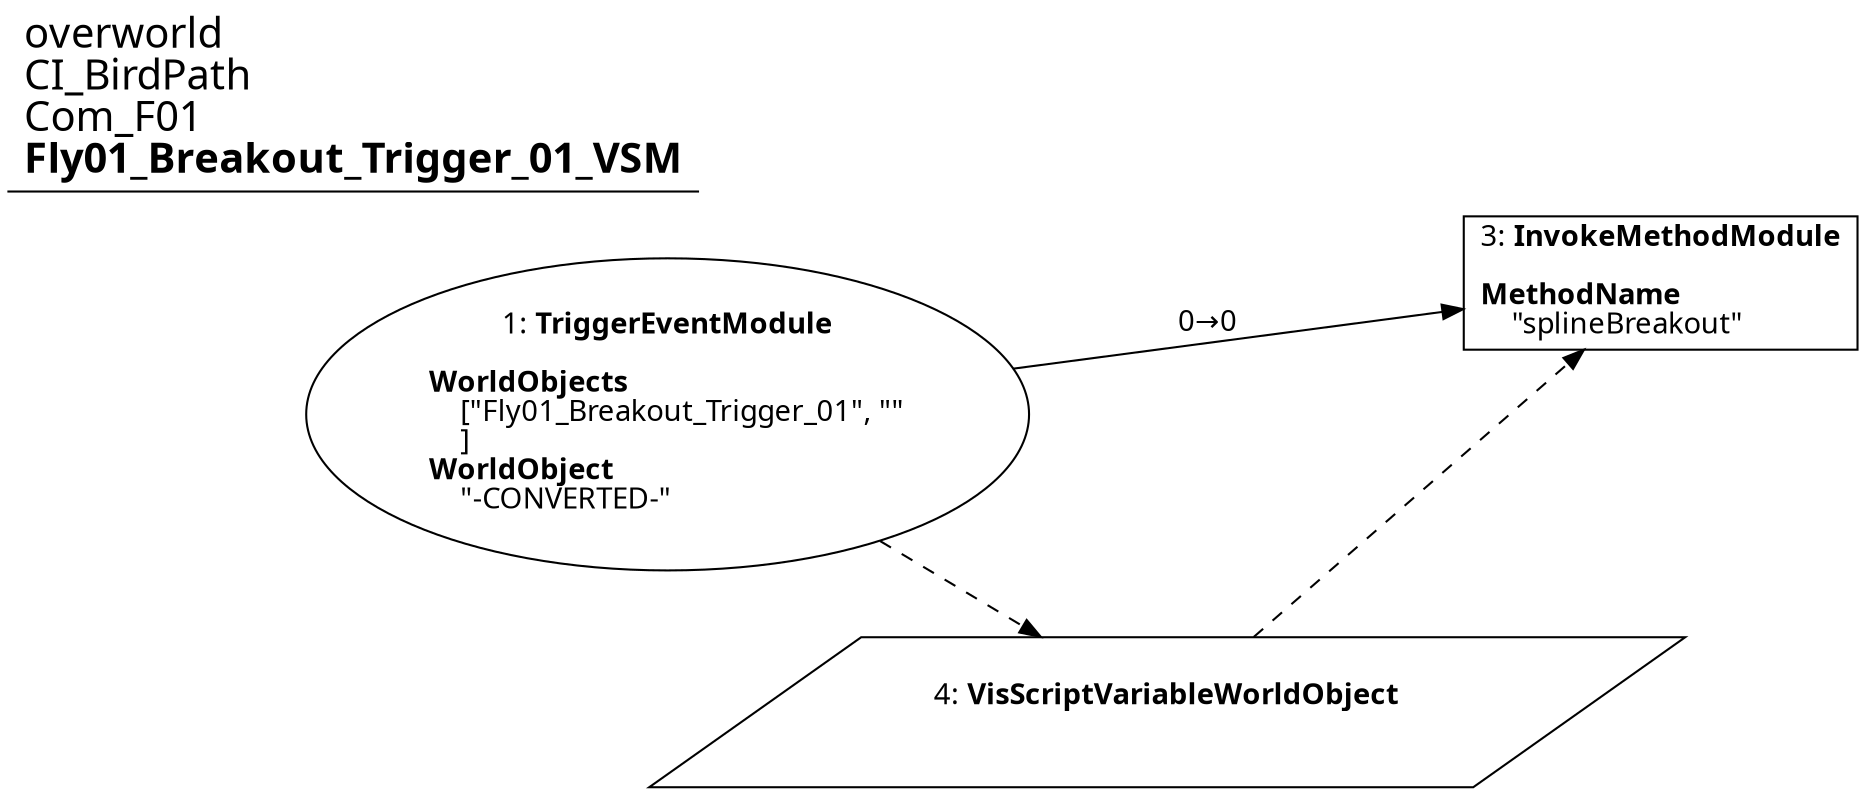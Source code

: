 digraph {
    layout = fdp;
    overlap = prism;
    sep = "+16";
    splines = spline;

    node [ shape = box ];

    graph [ fontname = "Segoe UI" ];
    node [ fontname = "Segoe UI" ];
    edge [ fontname = "Segoe UI" ];

    1 [ label = <1: <b>TriggerEventModule</b><br/><br/><b>WorldObjects</b><br align="left"/>    [&quot;Fly01_Breakout_Trigger_01&quot;, &quot;&quot;<br align="left"/>    ]<br align="left"/><b>WorldObject</b><br align="left"/>    &quot;-CONVERTED-&quot;<br align="left"/>> ];
    1 [ shape = oval ]
    1 [ pos = "0.104,-0.4!" ];
    1 -> 3 [ label = "0→0" ];
    1 -> 4 [ style = dashed ];

    3 [ label = <3: <b>InvokeMethodModule</b><br/><br/><b>MethodName</b><br align="left"/>    &quot;splineBreakout&quot;<br align="left"/>> ];
    3 [ pos = "0.57000005,-0.4!" ];
    4 -> 3 [ style = dashed ];

    4 [ label = <4: <b>VisScriptVariableWorldObject</b><br/><br/>> ];
    4 [ shape = parallelogram ]
    4 [ pos = "0.34500003,-0.56100005!" ];

    title [ pos = "0.10300001,-0.39900002!" ];
    title [ shape = underline ];
    title [ label = <<font point-size="20">overworld<br align="left"/>CI_BirdPath<br align="left"/>Com_F01<br align="left"/><b>Fly01_Breakout_Trigger_01_VSM</b><br align="left"/></font>> ];
}
